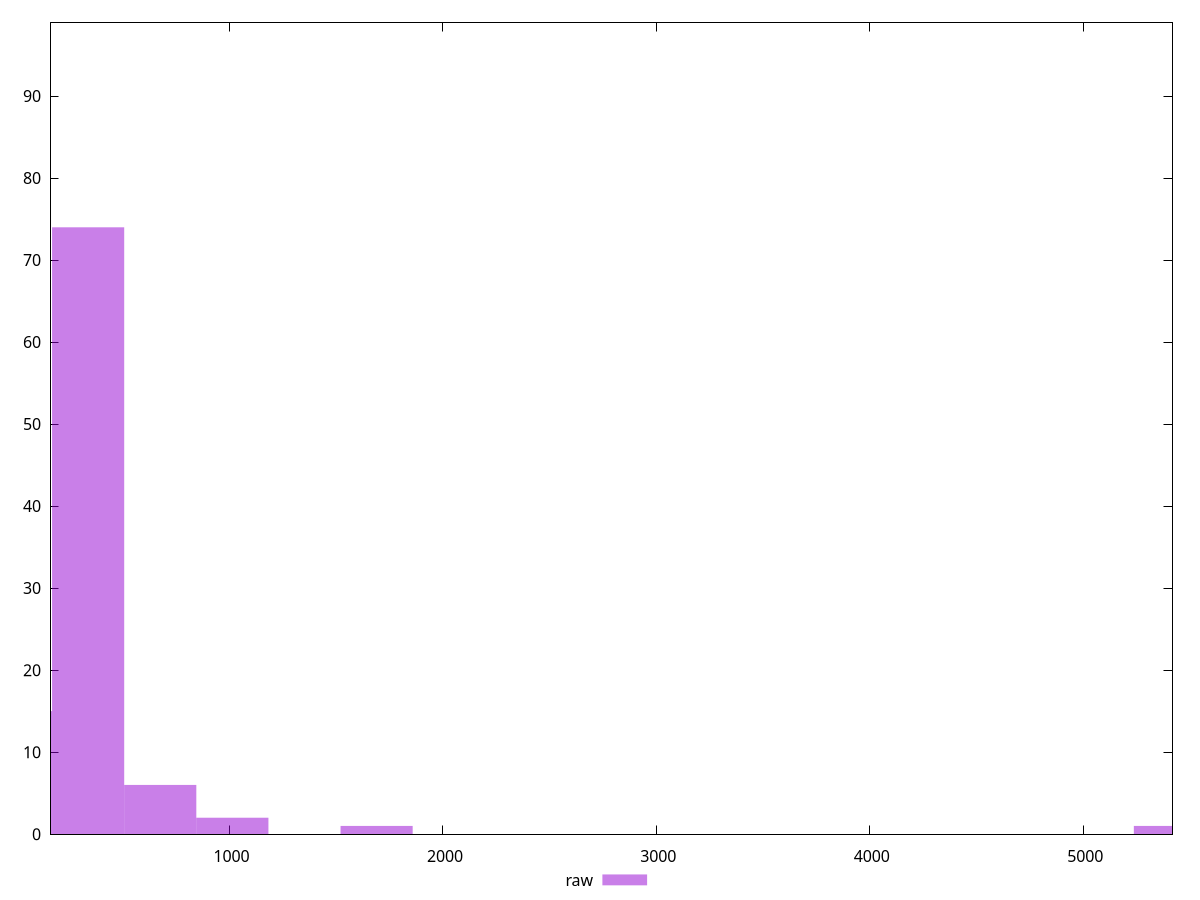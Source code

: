 reset

$raw <<EOF
5405.990883120265 1
1689.3721509750826 1
1013.6232905850496 2
337.87443019501654 74
675.7488603900331 6
0 15
EOF

set key outside below
set boxwidth 337.87443019501654
set xrange [159.214:5418.182]
set yrange [0:99]
set trange [0:99]
set style fill transparent solid 0.5 noborder
set terminal svg size 640, 490 enhanced background rgb 'white'
set output "reports/report_00027_2021-02-24T12-40-31.850Z/server-response-time/samples/card/raw/histogram.svg"

plot $raw title "raw" with boxes

reset
